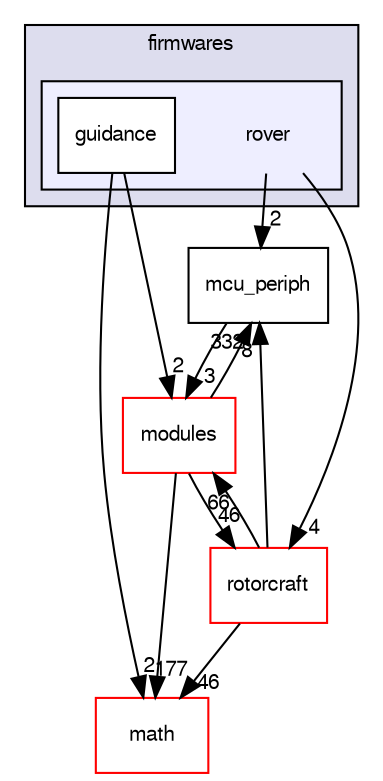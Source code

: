 digraph "sw/airborne/firmwares/rover" {
  compound=true
  node [ fontsize="10", fontname="FreeSans"];
  edge [ labelfontsize="10", labelfontname="FreeSans"];
  subgraph clusterdir_e7d2494544042a787a6ee70a779a5e07 {
    graph [ bgcolor="#ddddee", pencolor="black", label="firmwares" fontname="FreeSans", fontsize="10", URL="dir_e7d2494544042a787a6ee70a779a5e07.html"]
  subgraph clusterdir_414bebee49467d45198ced6169b2555f {
    graph [ bgcolor="#eeeeff", pencolor="black", label="" URL="dir_414bebee49467d45198ced6169b2555f.html"];
    dir_414bebee49467d45198ced6169b2555f [shape=plaintext label="rover"];
    dir_c6a9400053a2920f0ad963162d758f3f [shape=box label="guidance" color="black" fillcolor="white" style="filled" URL="dir_c6a9400053a2920f0ad963162d758f3f.html"];
  }
  }
  dir_1ca43f6a116d741d80fb1d0555a2b198 [shape=box label="mcu_periph" URL="dir_1ca43f6a116d741d80fb1d0555a2b198.html"];
  dir_e37d355c72eb7c8e5b43c34bdea5a24b [shape=box label="rotorcraft" fillcolor="white" style="filled" color="red" URL="dir_e37d355c72eb7c8e5b43c34bdea5a24b.html"];
  dir_29343b6f5fcd4b75a5dfbb985ff56864 [shape=box label="math" fillcolor="white" style="filled" color="red" URL="dir_29343b6f5fcd4b75a5dfbb985ff56864.html"];
  dir_c2abcdd6ccb39c3582929c0e3f5651c2 [shape=box label="modules" fillcolor="white" style="filled" color="red" URL="dir_c2abcdd6ccb39c3582929c0e3f5651c2.html"];
  dir_1ca43f6a116d741d80fb1d0555a2b198->dir_c2abcdd6ccb39c3582929c0e3f5651c2 [headlabel="3", labeldistance=1.5 headhref="dir_000107_000031.html"];
  dir_e37d355c72eb7c8e5b43c34bdea5a24b->dir_1ca43f6a116d741d80fb1d0555a2b198 [headlabel="8", labeldistance=1.5 headhref="dir_000095_000107.html"];
  dir_e37d355c72eb7c8e5b43c34bdea5a24b->dir_29343b6f5fcd4b75a5dfbb985ff56864 [headlabel="46", labeldistance=1.5 headhref="dir_000095_000105.html"];
  dir_e37d355c72eb7c8e5b43c34bdea5a24b->dir_c2abcdd6ccb39c3582929c0e3f5651c2 [headlabel="66", labeldistance=1.5 headhref="dir_000095_000031.html"];
  dir_c6a9400053a2920f0ad963162d758f3f->dir_29343b6f5fcd4b75a5dfbb985ff56864 [headlabel="2", labeldistance=1.5 headhref="dir_000102_000105.html"];
  dir_c6a9400053a2920f0ad963162d758f3f->dir_c2abcdd6ccb39c3582929c0e3f5651c2 [headlabel="2", labeldistance=1.5 headhref="dir_000102_000031.html"];
  dir_414bebee49467d45198ced6169b2555f->dir_1ca43f6a116d741d80fb1d0555a2b198 [headlabel="2", labeldistance=1.5 headhref="dir_000096_000107.html"];
  dir_414bebee49467d45198ced6169b2555f->dir_e37d355c72eb7c8e5b43c34bdea5a24b [headlabel="4", labeldistance=1.5 headhref="dir_000096_000095.html"];
  dir_c2abcdd6ccb39c3582929c0e3f5651c2->dir_1ca43f6a116d741d80fb1d0555a2b198 [headlabel="332", labeldistance=1.5 headhref="dir_000031_000107.html"];
  dir_c2abcdd6ccb39c3582929c0e3f5651c2->dir_e37d355c72eb7c8e5b43c34bdea5a24b [headlabel="46", labeldistance=1.5 headhref="dir_000031_000095.html"];
  dir_c2abcdd6ccb39c3582929c0e3f5651c2->dir_29343b6f5fcd4b75a5dfbb985ff56864 [headlabel="177", labeldistance=1.5 headhref="dir_000031_000105.html"];
}
